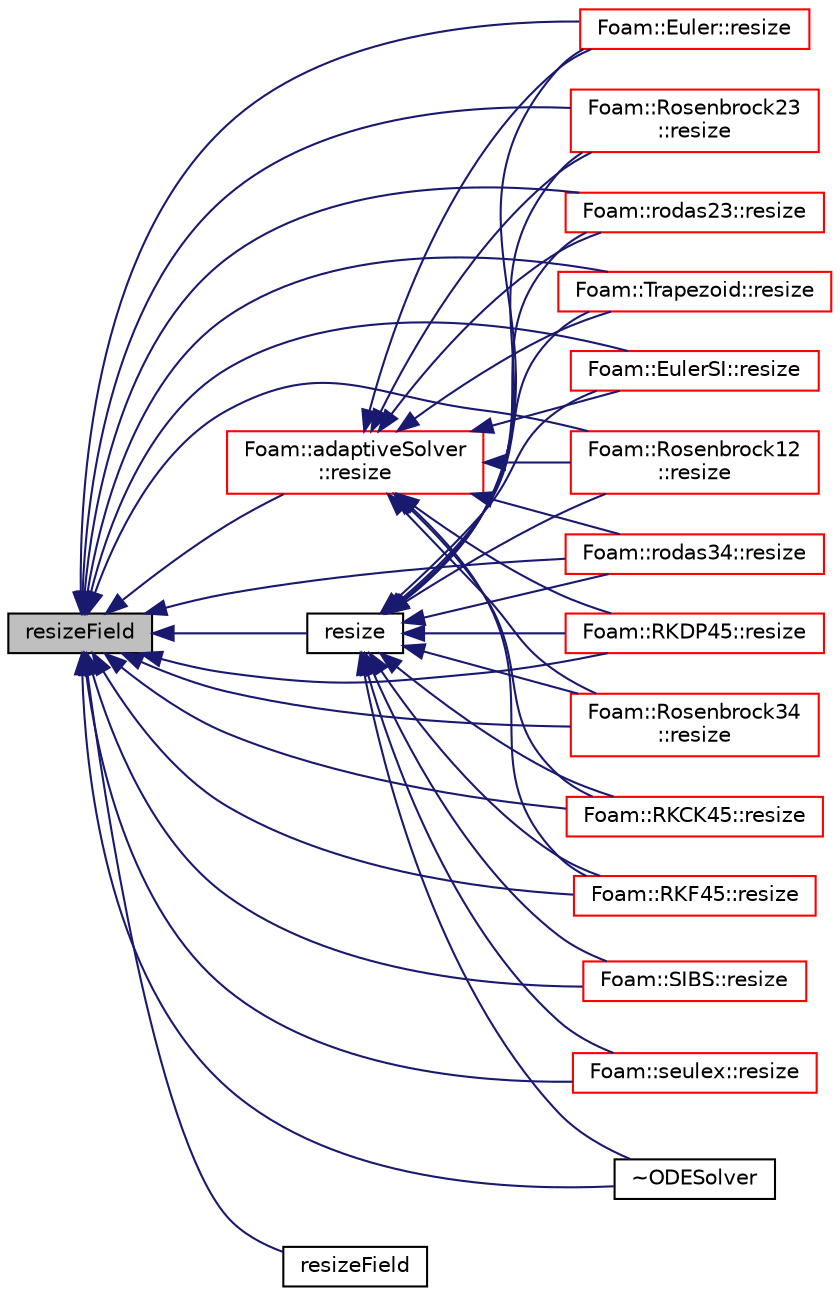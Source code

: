 digraph "resizeField"
{
  bgcolor="transparent";
  edge [fontname="Helvetica",fontsize="10",labelfontname="Helvetica",labelfontsize="10"];
  node [fontname="Helvetica",fontsize="10",shape=record];
  rankdir="LR";
  Node505 [label="resizeField",height=0.2,width=0.4,color="black", fillcolor="grey75", style="filled", fontcolor="black"];
  Node505 -> Node506 [dir="back",color="midnightblue",fontsize="10",style="solid",fontname="Helvetica"];
  Node506 [label="Foam::adaptiveSolver\l::resize",height=0.2,width=0.4,color="red",URL="$a26681.html#a65077f059cfe340cce9286a00ecb4838",tooltip="Resize the ODE solver. "];
  Node506 -> Node507 [dir="back",color="midnightblue",fontsize="10",style="solid",fontname="Helvetica"];
  Node507 [label="Foam::Trapezoid::resize",height=0.2,width=0.4,color="red",URL="$a26737.html#a6f8c40b3cee982c73152b661f079e3c4",tooltip="Resize the ODE solver. "];
  Node506 -> Node509 [dir="back",color="midnightblue",fontsize="10",style="solid",fontname="Helvetica"];
  Node509 [label="Foam::Euler::resize",height=0.2,width=0.4,color="red",URL="$a24969.html#a6f8c40b3cee982c73152b661f079e3c4",tooltip="Resize the ODE solver. "];
  Node506 -> Node511 [dir="back",color="midnightblue",fontsize="10",style="solid",fontname="Helvetica"];
  Node511 [label="Foam::EulerSI::resize",height=0.2,width=0.4,color="red",URL="$a26685.html#a6f8c40b3cee982c73152b661f079e3c4",tooltip="Resize the ODE solver. "];
  Node506 -> Node513 [dir="back",color="midnightblue",fontsize="10",style="solid",fontname="Helvetica"];
  Node513 [label="Foam::Rosenbrock12\l::resize",height=0.2,width=0.4,color="red",URL="$a26717.html#a6f8c40b3cee982c73152b661f079e3c4",tooltip="Resize the ODE solver. "];
  Node506 -> Node515 [dir="back",color="midnightblue",fontsize="10",style="solid",fontname="Helvetica"];
  Node515 [label="Foam::Rosenbrock23\l::resize",height=0.2,width=0.4,color="red",URL="$a26721.html#a6f8c40b3cee982c73152b661f079e3c4",tooltip="Resize the ODE solver. "];
  Node506 -> Node517 [dir="back",color="midnightblue",fontsize="10",style="solid",fontname="Helvetica"];
  Node517 [label="Foam::rodas23::resize",height=0.2,width=0.4,color="red",URL="$a26709.html#a6f8c40b3cee982c73152b661f079e3c4",tooltip="Resize the ODE solver. "];
  Node506 -> Node519 [dir="back",color="midnightblue",fontsize="10",style="solid",fontname="Helvetica"];
  Node519 [label="Foam::rodas34::resize",height=0.2,width=0.4,color="red",URL="$a26713.html#a6f8c40b3cee982c73152b661f079e3c4",tooltip="Resize the ODE solver. "];
  Node506 -> Node521 [dir="back",color="midnightblue",fontsize="10",style="solid",fontname="Helvetica"];
  Node521 [label="Foam::RKCK45::resize",height=0.2,width=0.4,color="red",URL="$a26697.html#a6f8c40b3cee982c73152b661f079e3c4",tooltip="Resize the ODE solver. "];
  Node506 -> Node523 [dir="back",color="midnightblue",fontsize="10",style="solid",fontname="Helvetica"];
  Node523 [label="Foam::RKDP45::resize",height=0.2,width=0.4,color="red",URL="$a26701.html#a6f8c40b3cee982c73152b661f079e3c4",tooltip="Resize the ODE solver. "];
  Node506 -> Node525 [dir="back",color="midnightblue",fontsize="10",style="solid",fontname="Helvetica"];
  Node525 [label="Foam::RKF45::resize",height=0.2,width=0.4,color="red",URL="$a26705.html#a6f8c40b3cee982c73152b661f079e3c4",tooltip="Resize the ODE solver. "];
  Node506 -> Node527 [dir="back",color="midnightblue",fontsize="10",style="solid",fontname="Helvetica"];
  Node527 [label="Foam::Rosenbrock34\l::resize",height=0.2,width=0.4,color="red",URL="$a26725.html#a6f8c40b3cee982c73152b661f079e3c4",tooltip="Resize the ODE solver. "];
  Node505 -> Node507 [dir="back",color="midnightblue",fontsize="10",style="solid",fontname="Helvetica"];
  Node505 -> Node509 [dir="back",color="midnightblue",fontsize="10",style="solid",fontname="Helvetica"];
  Node505 -> Node511 [dir="back",color="midnightblue",fontsize="10",style="solid",fontname="Helvetica"];
  Node505 -> Node513 [dir="back",color="midnightblue",fontsize="10",style="solid",fontname="Helvetica"];
  Node505 -> Node517 [dir="back",color="midnightblue",fontsize="10",style="solid",fontname="Helvetica"];
  Node505 -> Node515 [dir="back",color="midnightblue",fontsize="10",style="solid",fontname="Helvetica"];
  Node505 -> Node519 [dir="back",color="midnightblue",fontsize="10",style="solid",fontname="Helvetica"];
  Node505 -> Node521 [dir="back",color="midnightblue",fontsize="10",style="solid",fontname="Helvetica"];
  Node505 -> Node523 [dir="back",color="midnightblue",fontsize="10",style="solid",fontname="Helvetica"];
  Node505 -> Node525 [dir="back",color="midnightblue",fontsize="10",style="solid",fontname="Helvetica"];
  Node505 -> Node527 [dir="back",color="midnightblue",fontsize="10",style="solid",fontname="Helvetica"];
  Node505 -> Node530 [dir="back",color="midnightblue",fontsize="10",style="solid",fontname="Helvetica"];
  Node530 [label="Foam::SIBS::resize",height=0.2,width=0.4,color="red",URL="$a26733.html#a6f8c40b3cee982c73152b661f079e3c4",tooltip="Resize the ODE solver. "];
  Node505 -> Node532 [dir="back",color="midnightblue",fontsize="10",style="solid",fontname="Helvetica"];
  Node532 [label="Foam::seulex::resize",height=0.2,width=0.4,color="red",URL="$a26729.html#a6f8c40b3cee982c73152b661f079e3c4",tooltip="Resize the ODE solver. "];
  Node505 -> Node534 [dir="back",color="midnightblue",fontsize="10",style="solid",fontname="Helvetica"];
  Node534 [label="resize",height=0.2,width=0.4,color="black",URL="$a26689.html#acf0d23e4e2bb153ff62f004be1521ba4",tooltip="Resize the ODE solver. "];
  Node534 -> Node507 [dir="back",color="midnightblue",fontsize="10",style="solid",fontname="Helvetica"];
  Node534 -> Node509 [dir="back",color="midnightblue",fontsize="10",style="solid",fontname="Helvetica"];
  Node534 -> Node511 [dir="back",color="midnightblue",fontsize="10",style="solid",fontname="Helvetica"];
  Node534 -> Node513 [dir="back",color="midnightblue",fontsize="10",style="solid",fontname="Helvetica"];
  Node534 -> Node515 [dir="back",color="midnightblue",fontsize="10",style="solid",fontname="Helvetica"];
  Node534 -> Node517 [dir="back",color="midnightblue",fontsize="10",style="solid",fontname="Helvetica"];
  Node534 -> Node519 [dir="back",color="midnightblue",fontsize="10",style="solid",fontname="Helvetica"];
  Node534 -> Node521 [dir="back",color="midnightblue",fontsize="10",style="solid",fontname="Helvetica"];
  Node534 -> Node523 [dir="back",color="midnightblue",fontsize="10",style="solid",fontname="Helvetica"];
  Node534 -> Node525 [dir="back",color="midnightblue",fontsize="10",style="solid",fontname="Helvetica"];
  Node534 -> Node527 [dir="back",color="midnightblue",fontsize="10",style="solid",fontname="Helvetica"];
  Node534 -> Node530 [dir="back",color="midnightblue",fontsize="10",style="solid",fontname="Helvetica"];
  Node534 -> Node532 [dir="back",color="midnightblue",fontsize="10",style="solid",fontname="Helvetica"];
  Node534 -> Node535 [dir="back",color="midnightblue",fontsize="10",style="solid",fontname="Helvetica"];
  Node535 [label="~ODESolver",height=0.2,width=0.4,color="black",URL="$a26689.html#ada8aca080dd426f5addd7412376b2664",tooltip="Destructor. "];
  Node505 -> Node536 [dir="back",color="midnightblue",fontsize="10",style="solid",fontname="Helvetica"];
  Node536 [label="resizeField",height=0.2,width=0.4,color="black",URL="$a26689.html#a70ff99cd7961ef1a0428f03c1ce89af8"];
  Node505 -> Node535 [dir="back",color="midnightblue",fontsize="10",style="solid",fontname="Helvetica"];
}
